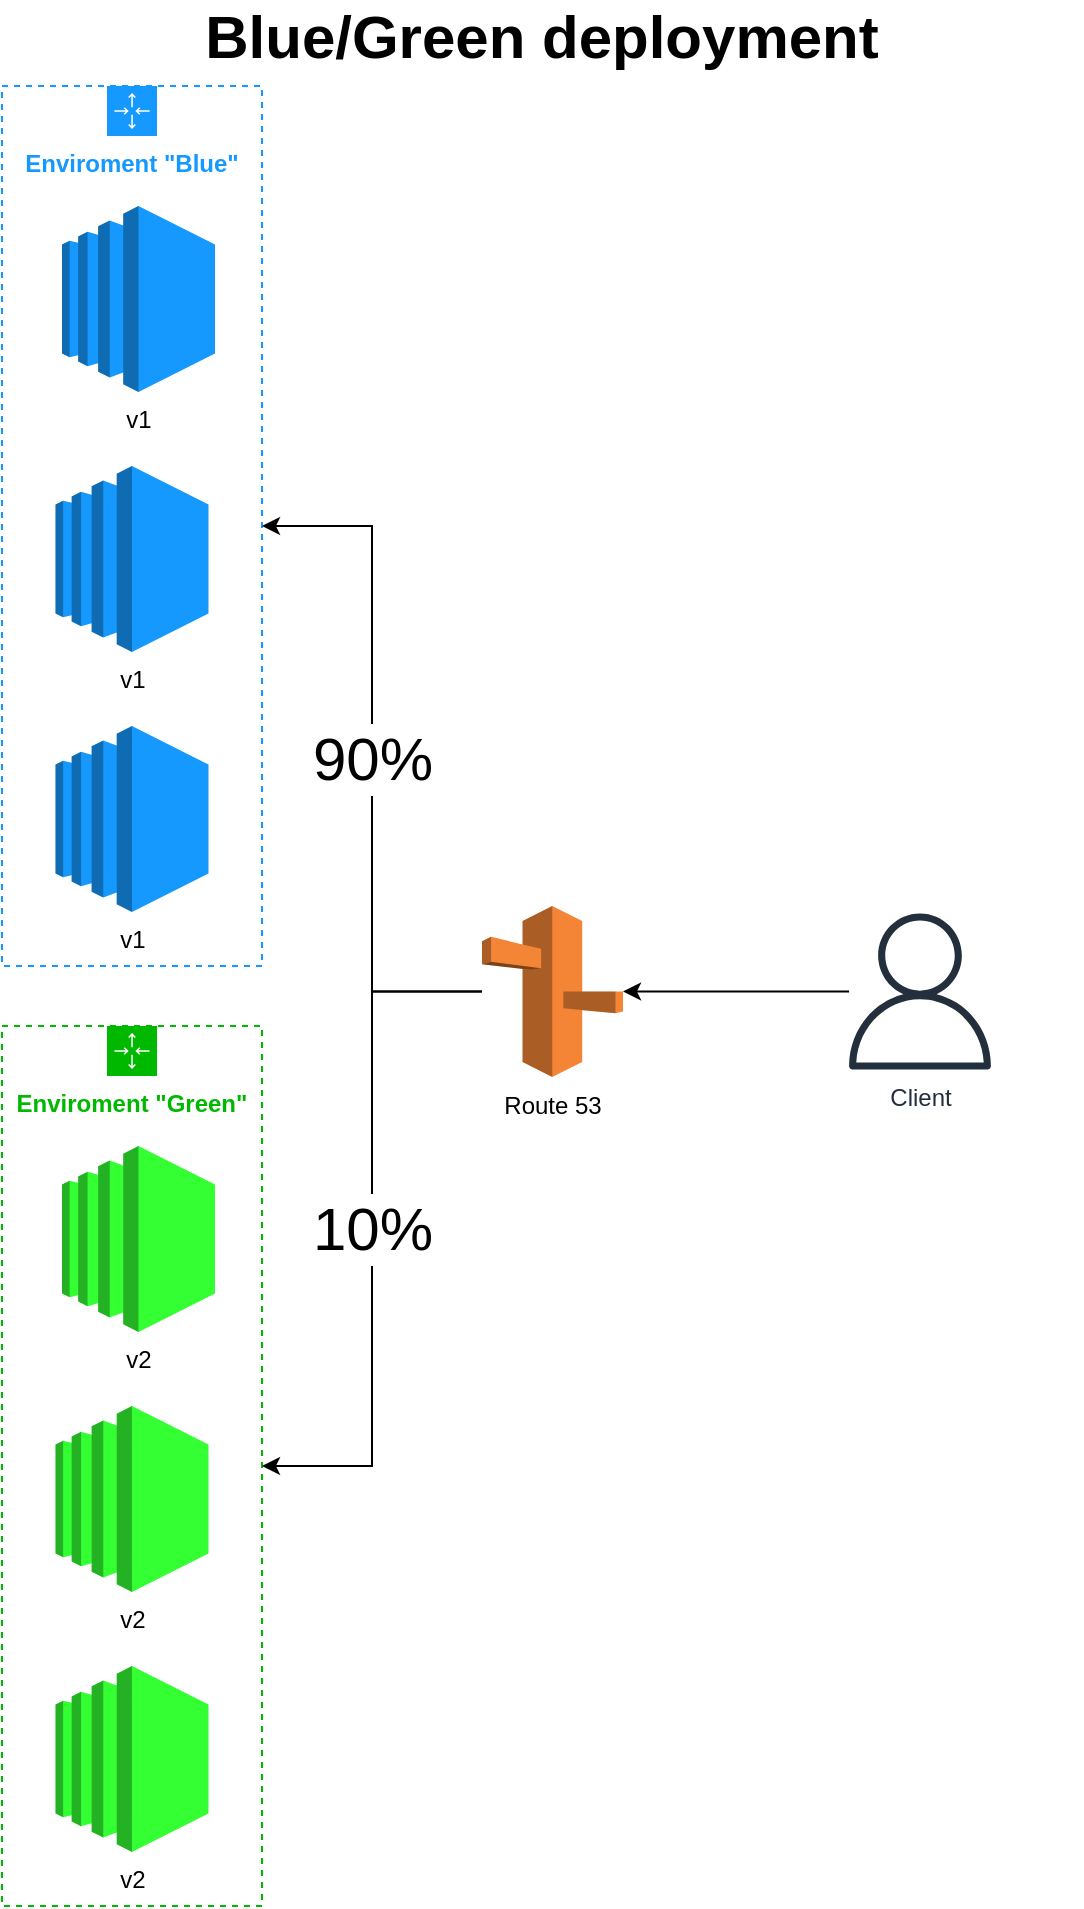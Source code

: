 <mxfile version="21.1.2" type="device">
  <diagram name="Page-1" id="-p1qWs2ecGMafq20Qr4L">
    <mxGraphModel dx="792" dy="838" grid="1" gridSize="10" guides="1" tooltips="1" connect="1" arrows="1" fold="1" page="1" pageScale="1" pageWidth="850" pageHeight="1100" math="0" shadow="0">
      <root>
        <mxCell id="0" />
        <mxCell id="1" parent="0" />
        <mxCell id="mh8NLGuVUVczNtWH8qPh-1" value="Enviroment &quot;Blue&quot;" style="points=[[0,0],[0.25,0],[0.5,0],[0.75,0],[1,0],[1,0.25],[1,0.5],[1,0.75],[1,1],[0.75,1],[0.5,1],[0.25,1],[0,1],[0,0.75],[0,0.5],[0,0.25]];outlineConnect=0;gradientColor=none;html=1;whiteSpace=wrap;fontSize=12;fontStyle=1;container=1;pointerEvents=0;collapsible=0;recursiveResize=0;shape=mxgraph.aws4.groupCenter;grIcon=mxgraph.aws4.group_auto_scaling_group;grStroke=1;strokeColor=#1699fe;fillColor=none;verticalAlign=top;align=center;fontColor=#1699fe;dashed=1;spacingTop=25;" parent="1" vertex="1">
          <mxGeometry x="240" y="210" width="130" height="440" as="geometry" />
        </mxCell>
        <mxCell id="mh8NLGuVUVczNtWH8qPh-2" value="v1" style="outlineConnect=0;dashed=0;verticalLabelPosition=bottom;verticalAlign=top;align=center;html=1;shape=mxgraph.aws3.ec2;fillColor=#1699fe;gradientColor=none;" parent="mh8NLGuVUVczNtWH8qPh-1" vertex="1">
          <mxGeometry x="30" y="60" width="76.5" height="93" as="geometry" />
        </mxCell>
        <mxCell id="mh8NLGuVUVczNtWH8qPh-3" value="v1" style="outlineConnect=0;dashed=0;verticalLabelPosition=bottom;verticalAlign=top;align=center;html=1;shape=mxgraph.aws3.ec2;fillColor=#1699fe;gradientColor=none;" parent="mh8NLGuVUVczNtWH8qPh-1" vertex="1">
          <mxGeometry x="26.75" y="190" width="76.5" height="93" as="geometry" />
        </mxCell>
        <mxCell id="mh8NLGuVUVczNtWH8qPh-4" value="v1" style="outlineConnect=0;dashed=0;verticalLabelPosition=bottom;verticalAlign=top;align=center;html=1;shape=mxgraph.aws3.ec2;fillColor=#1699fe;gradientColor=none;" parent="mh8NLGuVUVczNtWH8qPh-1" vertex="1">
          <mxGeometry x="26.75" y="320" width="76.5" height="93" as="geometry" />
        </mxCell>
        <mxCell id="mh8NLGuVUVczNtWH8qPh-17" value="Enviroment &quot;Green&quot;" style="points=[[0,0],[0.25,0],[0.5,0],[0.75,0],[1,0],[1,0.25],[1,0.5],[1,0.75],[1,1],[0.75,1],[0.5,1],[0.25,1],[0,1],[0,0.75],[0,0.5],[0,0.25]];outlineConnect=0;gradientColor=none;html=1;whiteSpace=wrap;fontSize=12;fontStyle=1;container=1;pointerEvents=0;collapsible=0;recursiveResize=0;shape=mxgraph.aws4.groupCenter;grIcon=mxgraph.aws4.group_auto_scaling_group;grStroke=1;strokeColor=#00b800;fillColor=none;verticalAlign=top;align=center;fontColor=#00b800;dashed=1;spacingTop=25;" parent="1" vertex="1">
          <mxGeometry x="240" y="680" width="130" height="440" as="geometry" />
        </mxCell>
        <mxCell id="mh8NLGuVUVczNtWH8qPh-18" value="v2" style="outlineConnect=0;dashed=0;verticalLabelPosition=bottom;verticalAlign=top;align=center;html=1;shape=mxgraph.aws3.ec2;fillColor=#33ff33;gradientColor=none;" parent="mh8NLGuVUVczNtWH8qPh-17" vertex="1">
          <mxGeometry x="30" y="60" width="76.5" height="93" as="geometry" />
        </mxCell>
        <mxCell id="mh8NLGuVUVczNtWH8qPh-19" value="v2" style="outlineConnect=0;dashed=0;verticalLabelPosition=bottom;verticalAlign=top;align=center;html=1;shape=mxgraph.aws3.ec2;fillColor=#33ff33;gradientColor=none;" parent="mh8NLGuVUVczNtWH8qPh-17" vertex="1">
          <mxGeometry x="26.75" y="190" width="76.5" height="93" as="geometry" />
        </mxCell>
        <mxCell id="mh8NLGuVUVczNtWH8qPh-20" value="v2" style="outlineConnect=0;dashed=0;verticalLabelPosition=bottom;verticalAlign=top;align=center;html=1;shape=mxgraph.aws3.ec2;fillColor=#33ff33;gradientColor=none;" parent="mh8NLGuVUVczNtWH8qPh-17" vertex="1">
          <mxGeometry x="26.75" y="320" width="76.5" height="93" as="geometry" />
        </mxCell>
        <mxCell id="XWn4XY3Gzv1DWaWxbZ7G-4" value="90%" style="edgeStyle=orthogonalEdgeStyle;rounded=0;orthogonalLoop=1;jettySize=auto;html=1;fontSize=30;" edge="1" parent="1" source="XWn4XY3Gzv1DWaWxbZ7G-1" target="mh8NLGuVUVczNtWH8qPh-1">
          <mxGeometry relative="1" as="geometry" />
        </mxCell>
        <mxCell id="XWn4XY3Gzv1DWaWxbZ7G-5" value="10%" style="edgeStyle=orthogonalEdgeStyle;rounded=0;orthogonalLoop=1;jettySize=auto;html=1;fontSize=30;" edge="1" parent="1" source="XWn4XY3Gzv1DWaWxbZ7G-1" target="mh8NLGuVUVczNtWH8qPh-17">
          <mxGeometry relative="1" as="geometry" />
        </mxCell>
        <mxCell id="XWn4XY3Gzv1DWaWxbZ7G-1" value="Route 53" style="outlineConnect=0;dashed=0;verticalLabelPosition=bottom;verticalAlign=top;align=center;html=1;shape=mxgraph.aws3.route_53;fillColor=#F58536;gradientColor=none;" vertex="1" parent="1">
          <mxGeometry x="480" y="620" width="70.5" height="85.5" as="geometry" />
        </mxCell>
        <mxCell id="XWn4XY3Gzv1DWaWxbZ7G-3" style="edgeStyle=orthogonalEdgeStyle;rounded=0;orthogonalLoop=1;jettySize=auto;html=1;" edge="1" parent="1" source="XWn4XY3Gzv1DWaWxbZ7G-2" target="XWn4XY3Gzv1DWaWxbZ7G-1">
          <mxGeometry relative="1" as="geometry" />
        </mxCell>
        <mxCell id="XWn4XY3Gzv1DWaWxbZ7G-2" value="Client" style="sketch=0;outlineConnect=0;fontColor=#232F3E;gradientColor=none;fillColor=#232F3D;strokeColor=none;dashed=0;verticalLabelPosition=bottom;verticalAlign=top;align=center;html=1;fontSize=12;fontStyle=0;aspect=fixed;pointerEvents=1;shape=mxgraph.aws4.user;" vertex="1" parent="1">
          <mxGeometry x="660" y="623.75" width="78" height="78" as="geometry" />
        </mxCell>
        <mxCell id="XWn4XY3Gzv1DWaWxbZ7G-7" value="Blue/Green deployment" style="text;html=1;strokeColor=none;fillColor=none;align=center;verticalAlign=middle;whiteSpace=wrap;rounded=0;fontSize=30;fontStyle=1" vertex="1" parent="1">
          <mxGeometry x="240" y="170" width="540" height="30" as="geometry" />
        </mxCell>
      </root>
    </mxGraphModel>
  </diagram>
</mxfile>

